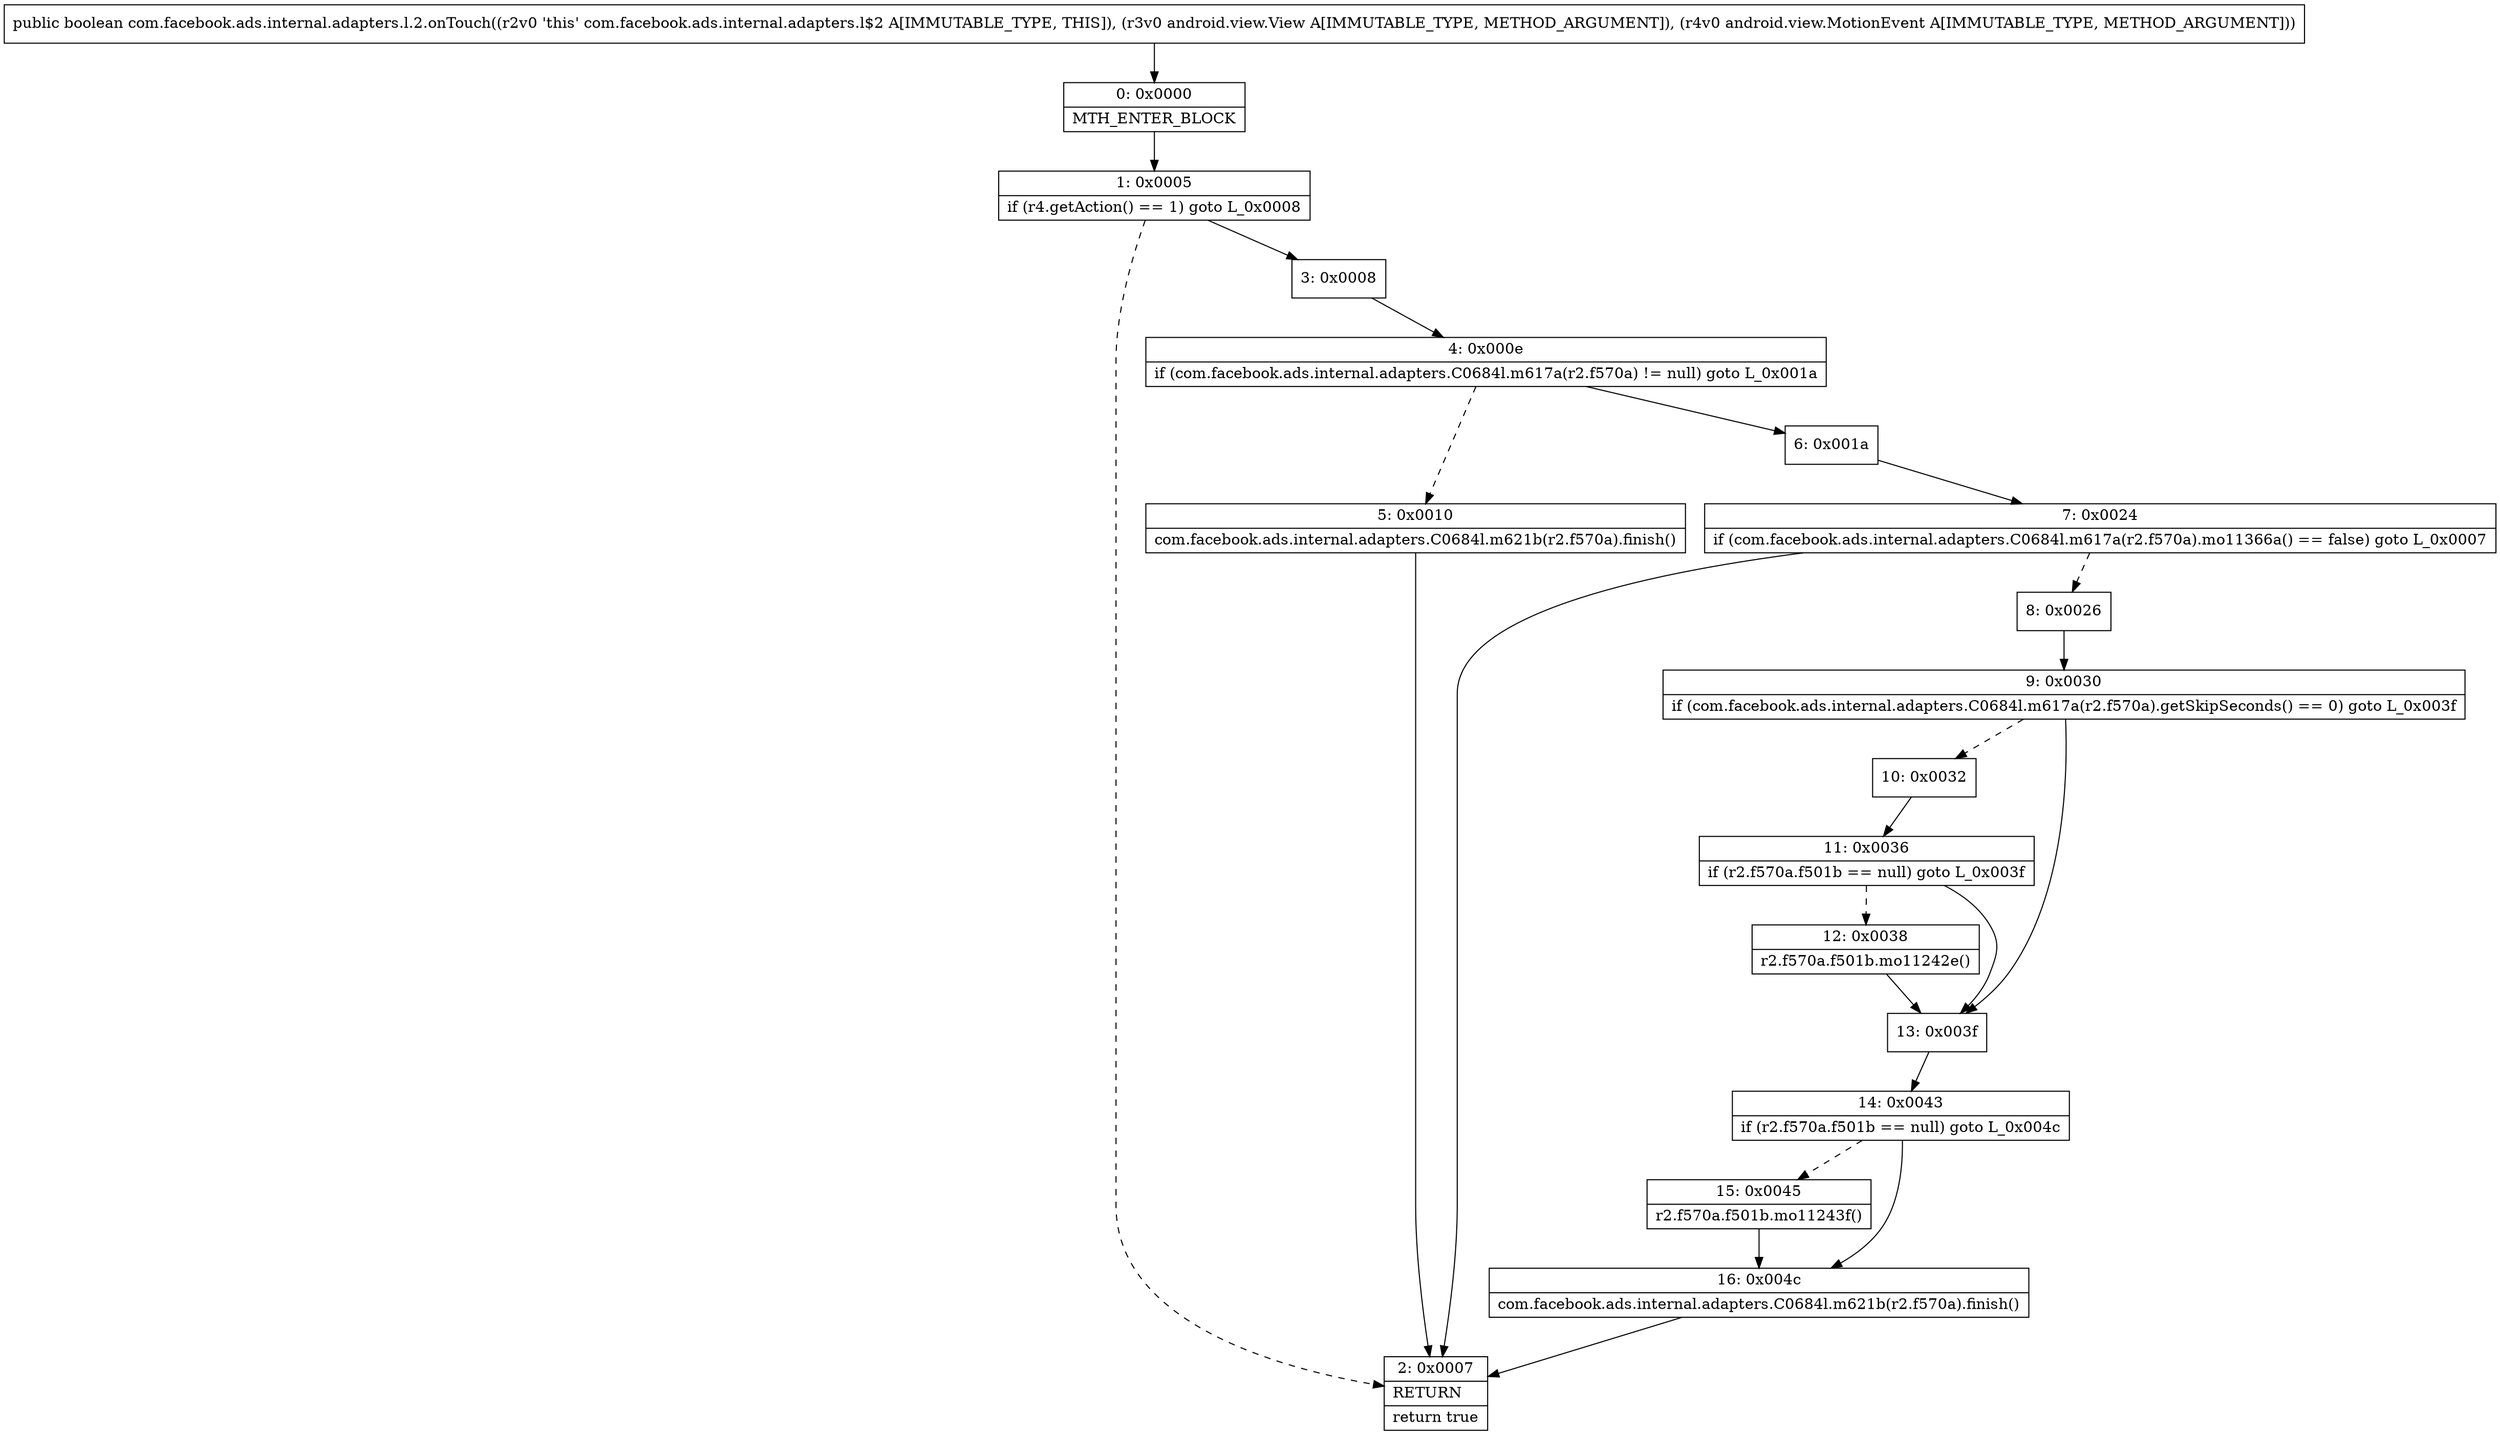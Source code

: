 digraph "CFG forcom.facebook.ads.internal.adapters.l.2.onTouch(Landroid\/view\/View;Landroid\/view\/MotionEvent;)Z" {
Node_0 [shape=record,label="{0\:\ 0x0000|MTH_ENTER_BLOCK\l}"];
Node_1 [shape=record,label="{1\:\ 0x0005|if (r4.getAction() == 1) goto L_0x0008\l}"];
Node_2 [shape=record,label="{2\:\ 0x0007|RETURN\l|return true\l}"];
Node_3 [shape=record,label="{3\:\ 0x0008}"];
Node_4 [shape=record,label="{4\:\ 0x000e|if (com.facebook.ads.internal.adapters.C0684l.m617a(r2.f570a) != null) goto L_0x001a\l}"];
Node_5 [shape=record,label="{5\:\ 0x0010|com.facebook.ads.internal.adapters.C0684l.m621b(r2.f570a).finish()\l}"];
Node_6 [shape=record,label="{6\:\ 0x001a}"];
Node_7 [shape=record,label="{7\:\ 0x0024|if (com.facebook.ads.internal.adapters.C0684l.m617a(r2.f570a).mo11366a() == false) goto L_0x0007\l}"];
Node_8 [shape=record,label="{8\:\ 0x0026}"];
Node_9 [shape=record,label="{9\:\ 0x0030|if (com.facebook.ads.internal.adapters.C0684l.m617a(r2.f570a).getSkipSeconds() == 0) goto L_0x003f\l}"];
Node_10 [shape=record,label="{10\:\ 0x0032}"];
Node_11 [shape=record,label="{11\:\ 0x0036|if (r2.f570a.f501b == null) goto L_0x003f\l}"];
Node_12 [shape=record,label="{12\:\ 0x0038|r2.f570a.f501b.mo11242e()\l}"];
Node_13 [shape=record,label="{13\:\ 0x003f}"];
Node_14 [shape=record,label="{14\:\ 0x0043|if (r2.f570a.f501b == null) goto L_0x004c\l}"];
Node_15 [shape=record,label="{15\:\ 0x0045|r2.f570a.f501b.mo11243f()\l}"];
Node_16 [shape=record,label="{16\:\ 0x004c|com.facebook.ads.internal.adapters.C0684l.m621b(r2.f570a).finish()\l}"];
MethodNode[shape=record,label="{public boolean com.facebook.ads.internal.adapters.l.2.onTouch((r2v0 'this' com.facebook.ads.internal.adapters.l$2 A[IMMUTABLE_TYPE, THIS]), (r3v0 android.view.View A[IMMUTABLE_TYPE, METHOD_ARGUMENT]), (r4v0 android.view.MotionEvent A[IMMUTABLE_TYPE, METHOD_ARGUMENT])) }"];
MethodNode -> Node_0;
Node_0 -> Node_1;
Node_1 -> Node_2[style=dashed];
Node_1 -> Node_3;
Node_3 -> Node_4;
Node_4 -> Node_5[style=dashed];
Node_4 -> Node_6;
Node_5 -> Node_2;
Node_6 -> Node_7;
Node_7 -> Node_2;
Node_7 -> Node_8[style=dashed];
Node_8 -> Node_9;
Node_9 -> Node_10[style=dashed];
Node_9 -> Node_13;
Node_10 -> Node_11;
Node_11 -> Node_12[style=dashed];
Node_11 -> Node_13;
Node_12 -> Node_13;
Node_13 -> Node_14;
Node_14 -> Node_15[style=dashed];
Node_14 -> Node_16;
Node_15 -> Node_16;
Node_16 -> Node_2;
}

